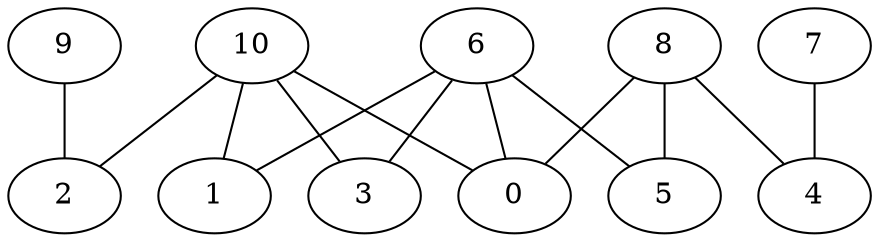 /* Created by igraph @VERSION@ */
graph {
  0 [
    type=0
    name="Beit, A."
  ];
  1 [
    type=0
    name="Jameson, L. S."
  ];
  2 [
    type=0
    name="Maguire, R."
  ];
  3 [
    type=0
    name="Michell, Sir L. L."
  ];
  4 [
    type=0
    name="Neumann, S."
  ];
  5 [
    type=0
    name="Wernher, -"
  ];
  6 [
    type=1
    name="De.Beers"
  ];
  7 [
    type=1
    name=Premier
  ];
  8 [
    type=1
    name="Rand.Mines"
  ];
  9 [
    type=1
    name=Goldfields
  ];
  10 [
    type=1
    name="Chartered.Company"
  ];

  6 -- 0;
  8 -- 0;
  10 -- 0;
  6 -- 1;
  10 -- 1;
  9 -- 2;
  10 -- 2;
  6 -- 3;
  10 -- 3;
  7 -- 4;
  8 -- 4;
  6 -- 5;
  8 -- 5;
}
